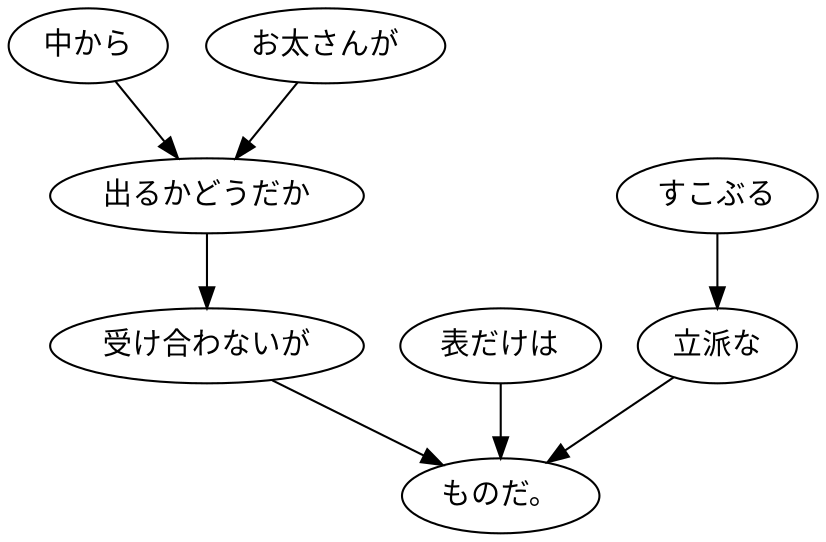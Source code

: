 digraph graph5779 {
	node0 [label="中から"];
	node1 [label="お太さんが"];
	node2 [label="出るかどうだか"];
	node3 [label="受け合わないが"];
	node4 [label="表だけは"];
	node5 [label="すこぶる"];
	node6 [label="立派な"];
	node7 [label="ものだ。"];
	node0 -> node2;
	node1 -> node2;
	node2 -> node3;
	node3 -> node7;
	node4 -> node7;
	node5 -> node6;
	node6 -> node7;
}
